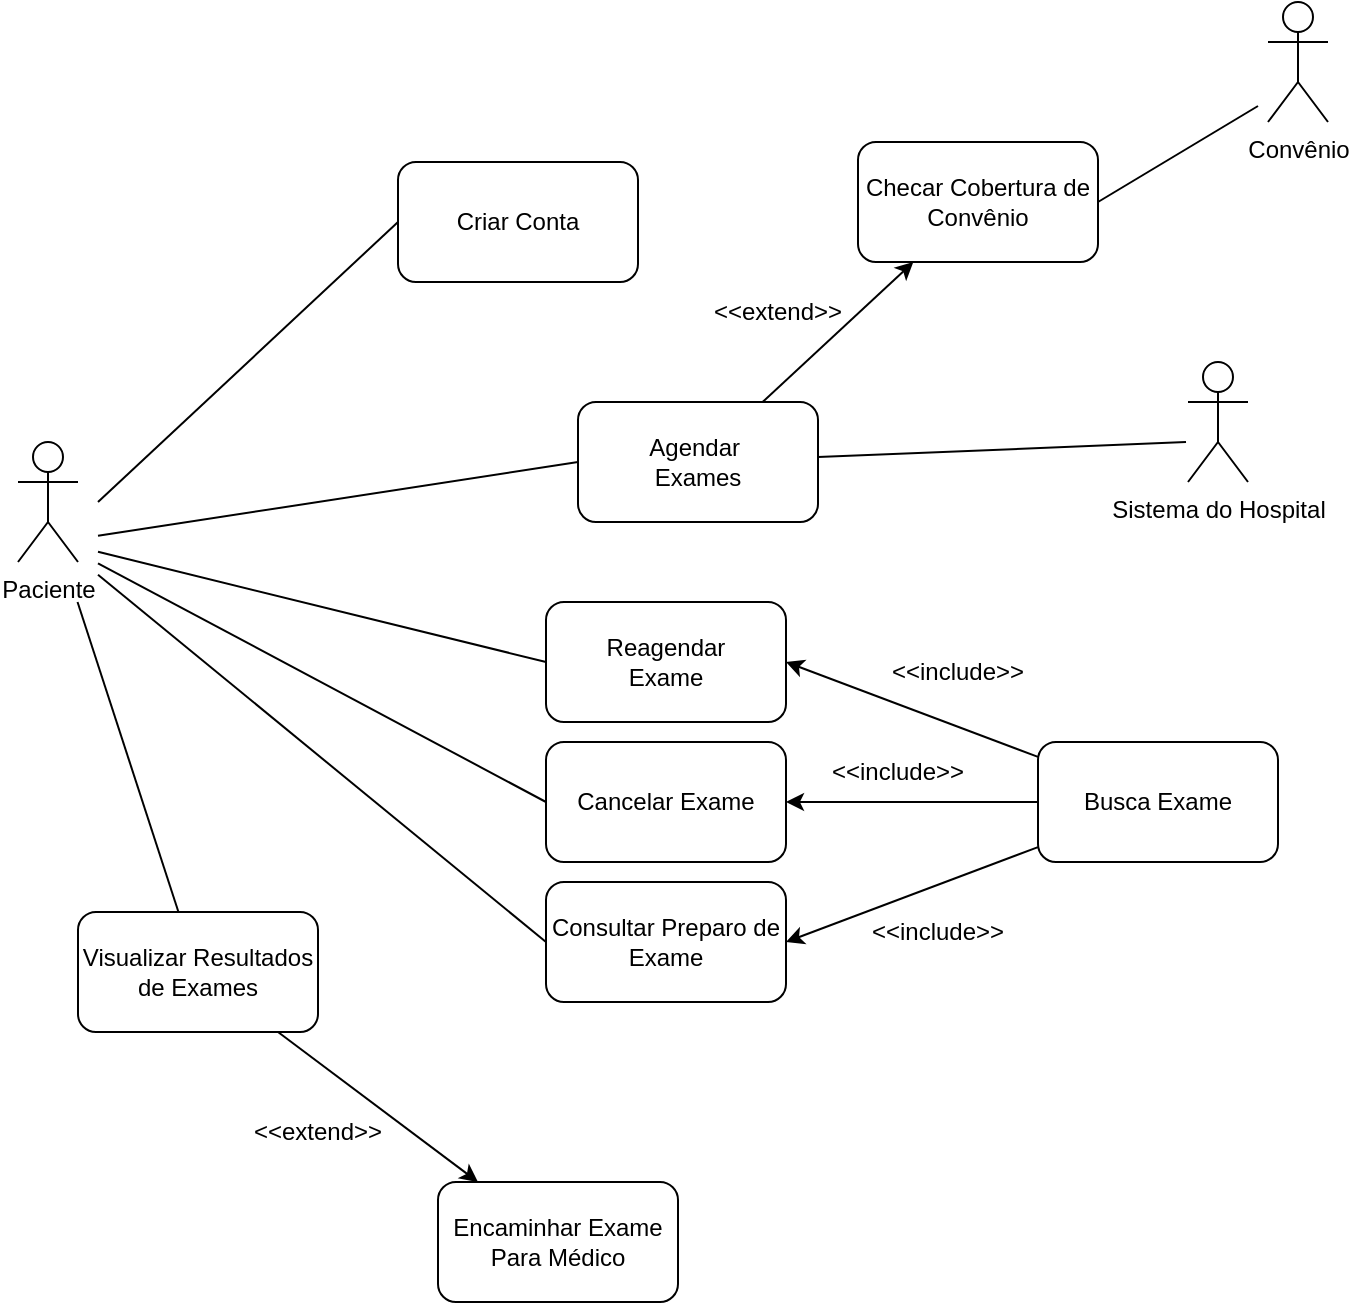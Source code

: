 <mxfile version="22.1.4" type="google">
  <diagram name="Página-1" id="mRNtJAjo07JBXhn5L7cl">
    <mxGraphModel grid="1" page="1" gridSize="10" guides="1" tooltips="1" connect="1" arrows="1" fold="1" pageScale="1" pageWidth="827" pageHeight="1169" math="0" shadow="0">
      <root>
        <mxCell id="0" />
        <mxCell id="1" parent="0" />
        <mxCell id="QiB8KhnXNdZs55iuxvAs-4" style="rounded=0;orthogonalLoop=1;jettySize=auto;html=1;entryX=0;entryY=0.5;entryDx=0;entryDy=0;endArrow=none;endFill=0;" edge="1" parent="1" target="QiB8KhnXNdZs55iuxvAs-3">
          <mxGeometry relative="1" as="geometry">
            <mxPoint x="130" y="336.923" as="sourcePoint" />
          </mxGeometry>
        </mxCell>
        <mxCell id="QiB8KhnXNdZs55iuxvAs-10" style="rounded=0;orthogonalLoop=1;jettySize=auto;html=1;entryX=0;entryY=0.5;entryDx=0;entryDy=0;endArrow=none;endFill=0;" edge="1" parent="1" target="QiB8KhnXNdZs55iuxvAs-8">
          <mxGeometry relative="1" as="geometry">
            <mxPoint x="130" y="320" as="sourcePoint" />
          </mxGeometry>
        </mxCell>
        <mxCell id="QiB8KhnXNdZs55iuxvAs-12" style="rounded=0;orthogonalLoop=1;jettySize=auto;html=1;endArrow=none;endFill=0;" edge="1" parent="1" target="QiB8KhnXNdZs55iuxvAs-11">
          <mxGeometry relative="1" as="geometry">
            <mxPoint x="119.767" y="370" as="sourcePoint" />
          </mxGeometry>
        </mxCell>
        <mxCell id="QiB8KhnXNdZs55iuxvAs-22" style="rounded=0;orthogonalLoop=1;jettySize=auto;html=1;entryX=0;entryY=0.5;entryDx=0;entryDy=0;endArrow=none;endFill=0;" edge="1" parent="1" target="QiB8KhnXNdZs55iuxvAs-19">
          <mxGeometry relative="1" as="geometry">
            <mxPoint x="130" y="344.918" as="sourcePoint" />
          </mxGeometry>
        </mxCell>
        <mxCell id="QiB8KhnXNdZs55iuxvAs-23" style="rounded=0;orthogonalLoop=1;jettySize=auto;html=1;entryX=0;entryY=0.5;entryDx=0;entryDy=0;endArrow=none;endFill=0;" edge="1" parent="1" target="QiB8KhnXNdZs55iuxvAs-20">
          <mxGeometry relative="1" as="geometry">
            <mxPoint x="130" y="350.656" as="sourcePoint" />
          </mxGeometry>
        </mxCell>
        <mxCell id="QiB8KhnXNdZs55iuxvAs-24" style="rounded=0;orthogonalLoop=1;jettySize=auto;html=1;entryX=0;entryY=0.5;entryDx=0;entryDy=0;endArrow=none;endFill=0;" edge="1" parent="1" target="QiB8KhnXNdZs55iuxvAs-21">
          <mxGeometry relative="1" as="geometry">
            <mxPoint x="130" y="356.393" as="sourcePoint" />
          </mxGeometry>
        </mxCell>
        <mxCell id="QiB8KhnXNdZs55iuxvAs-35" style="rounded=0;orthogonalLoop=1;jettySize=auto;html=1;" edge="1" parent="1" source="QiB8KhnXNdZs55iuxvAs-3" target="QiB8KhnXNdZs55iuxvAs-33">
          <mxGeometry relative="1" as="geometry" />
        </mxCell>
        <mxCell id="QiB8KhnXNdZs55iuxvAs-3" value="Agendar&amp;nbsp;&lt;br&gt;Exames" style="rounded=1;whiteSpace=wrap;html=1;" vertex="1" parent="1">
          <mxGeometry x="370" y="270" width="120" height="60" as="geometry" />
        </mxCell>
        <mxCell id="QiB8KhnXNdZs55iuxvAs-5" style="rounded=0;orthogonalLoop=1;jettySize=auto;html=1;entryX=0.1;entryY=0.5;entryDx=0;entryDy=0;entryPerimeter=0;endArrow=none;endFill=0;" edge="1" parent="1" source="QiB8KhnXNdZs55iuxvAs-3">
          <mxGeometry relative="1" as="geometry">
            <mxPoint x="674" y="290" as="targetPoint" />
          </mxGeometry>
        </mxCell>
        <mxCell id="QiB8KhnXNdZs55iuxvAs-8" value="Criar Conta" style="rounded=1;whiteSpace=wrap;html=1;" vertex="1" parent="1">
          <mxGeometry x="280" y="150" width="120" height="60" as="geometry" />
        </mxCell>
        <mxCell id="QiB8KhnXNdZs55iuxvAs-17" style="rounded=0;orthogonalLoop=1;jettySize=auto;html=1;" edge="1" parent="1" source="QiB8KhnXNdZs55iuxvAs-11" target="QiB8KhnXNdZs55iuxvAs-16">
          <mxGeometry relative="1" as="geometry" />
        </mxCell>
        <mxCell id="QiB8KhnXNdZs55iuxvAs-11" value="Visualizar Resultados de Exames" style="rounded=1;whiteSpace=wrap;html=1;" vertex="1" parent="1">
          <mxGeometry x="120" y="525" width="120" height="60" as="geometry" />
        </mxCell>
        <mxCell id="QiB8KhnXNdZs55iuxvAs-37" style="rounded=0;orthogonalLoop=1;jettySize=auto;html=1;entryX=1;entryY=0.5;entryDx=0;entryDy=0;endArrow=none;endFill=0;" edge="1" parent="1" target="QiB8KhnXNdZs55iuxvAs-33">
          <mxGeometry relative="1" as="geometry">
            <mxPoint x="710" y="122" as="sourcePoint" />
          </mxGeometry>
        </mxCell>
        <mxCell id="QiB8KhnXNdZs55iuxvAs-16" value="Encaminhar Exame Para Médico" style="rounded=1;whiteSpace=wrap;html=1;" vertex="1" parent="1">
          <mxGeometry x="300" y="660" width="120" height="60" as="geometry" />
        </mxCell>
        <mxCell id="QiB8KhnXNdZs55iuxvAs-18" value="&amp;lt;&amp;lt;extend&amp;gt;&amp;gt;" style="text;html=1;strokeColor=none;fillColor=none;align=center;verticalAlign=middle;whiteSpace=wrap;rounded=0;" vertex="1" parent="1">
          <mxGeometry x="210" y="620" width="60" height="30" as="geometry" />
        </mxCell>
        <mxCell id="QiB8KhnXNdZs55iuxvAs-19" value="Reagendar&lt;br&gt;Exame" style="rounded=1;whiteSpace=wrap;html=1;" vertex="1" parent="1">
          <mxGeometry x="354" y="370" width="120" height="60" as="geometry" />
        </mxCell>
        <mxCell id="QiB8KhnXNdZs55iuxvAs-20" value="Cancelar Exame" style="rounded=1;whiteSpace=wrap;html=1;" vertex="1" parent="1">
          <mxGeometry x="354" y="440" width="120" height="60" as="geometry" />
        </mxCell>
        <mxCell id="QiB8KhnXNdZs55iuxvAs-21" value="Consultar Preparo de Exame" style="rounded=1;whiteSpace=wrap;html=1;" vertex="1" parent="1">
          <mxGeometry x="354" y="510" width="120" height="60" as="geometry" />
        </mxCell>
        <mxCell id="QiB8KhnXNdZs55iuxvAs-27" style="rounded=0;orthogonalLoop=1;jettySize=auto;html=1;entryX=1;entryY=0.5;entryDx=0;entryDy=0;" edge="1" parent="1" source="QiB8KhnXNdZs55iuxvAs-25" target="QiB8KhnXNdZs55iuxvAs-19">
          <mxGeometry relative="1" as="geometry" />
        </mxCell>
        <mxCell id="QiB8KhnXNdZs55iuxvAs-28" style="rounded=0;orthogonalLoop=1;jettySize=auto;html=1;entryX=1;entryY=0.5;entryDx=0;entryDy=0;" edge="1" parent="1" source="QiB8KhnXNdZs55iuxvAs-25" target="QiB8KhnXNdZs55iuxvAs-20">
          <mxGeometry relative="1" as="geometry" />
        </mxCell>
        <mxCell id="QiB8KhnXNdZs55iuxvAs-29" style="rounded=0;orthogonalLoop=1;jettySize=auto;html=1;entryX=1;entryY=0.5;entryDx=0;entryDy=0;" edge="1" parent="1" source="QiB8KhnXNdZs55iuxvAs-25" target="QiB8KhnXNdZs55iuxvAs-21">
          <mxGeometry relative="1" as="geometry" />
        </mxCell>
        <mxCell id="QiB8KhnXNdZs55iuxvAs-25" value="Busca Exame" style="rounded=1;whiteSpace=wrap;html=1;" vertex="1" parent="1">
          <mxGeometry x="600" y="440" width="120" height="60" as="geometry" />
        </mxCell>
        <mxCell id="QiB8KhnXNdZs55iuxvAs-30" value="&amp;lt;&amp;lt;include&amp;gt;&amp;gt;" style="text;html=1;strokeColor=none;fillColor=none;align=center;verticalAlign=middle;whiteSpace=wrap;rounded=0;" vertex="1" parent="1">
          <mxGeometry x="530" y="390" width="60" height="30" as="geometry" />
        </mxCell>
        <mxCell id="QiB8KhnXNdZs55iuxvAs-31" value="&amp;lt;&amp;lt;include&amp;gt;&amp;gt;" style="text;html=1;strokeColor=none;fillColor=none;align=center;verticalAlign=middle;whiteSpace=wrap;rounded=0;" vertex="1" parent="1">
          <mxGeometry x="500" y="440" width="60" height="30" as="geometry" />
        </mxCell>
        <mxCell id="QiB8KhnXNdZs55iuxvAs-32" value="&amp;lt;&amp;lt;include&amp;gt;&amp;gt;" style="text;html=1;strokeColor=none;fillColor=none;align=center;verticalAlign=middle;whiteSpace=wrap;rounded=0;" vertex="1" parent="1">
          <mxGeometry x="520" y="520" width="60" height="30" as="geometry" />
        </mxCell>
        <mxCell id="QiB8KhnXNdZs55iuxvAs-33" value="Checar Cobertura de&lt;br&gt;Convênio" style="rounded=1;whiteSpace=wrap;html=1;" vertex="1" parent="1">
          <mxGeometry x="510" y="140" width="120" height="60" as="geometry" />
        </mxCell>
        <mxCell id="QiB8KhnXNdZs55iuxvAs-36" value="&amp;lt;&amp;lt;extend&amp;gt;&amp;gt;" style="text;html=1;strokeColor=none;fillColor=none;align=center;verticalAlign=middle;whiteSpace=wrap;rounded=0;" vertex="1" parent="1">
          <mxGeometry x="440" y="210" width="60" height="30" as="geometry" />
        </mxCell>
        <mxCell id="22gU3AjxQtR92hvuW943-1" value="Paciente" style="shape=umlActor;verticalLabelPosition=bottom;verticalAlign=top;html=1;outlineConnect=0;" vertex="1" parent="1">
          <mxGeometry x="90" y="290" width="30" height="60" as="geometry" />
        </mxCell>
        <mxCell id="22gU3AjxQtR92hvuW943-3" value="Convênio" style="shape=umlActor;verticalLabelPosition=bottom;verticalAlign=top;outlineConnect=0;horizontal=1;html=1;" vertex="1" parent="1">
          <mxGeometry x="715" y="70" width="30" height="60" as="geometry" />
        </mxCell>
        <mxCell id="22gU3AjxQtR92hvuW943-4" value="Sistema do Hospital&lt;br&gt;" style="shape=umlActor;verticalLabelPosition=bottom;verticalAlign=top;html=1;outlineConnect=0;" vertex="1" parent="1">
          <mxGeometry x="675" y="250" width="30" height="60" as="geometry" />
        </mxCell>
      </root>
    </mxGraphModel>
  </diagram>
</mxfile>
